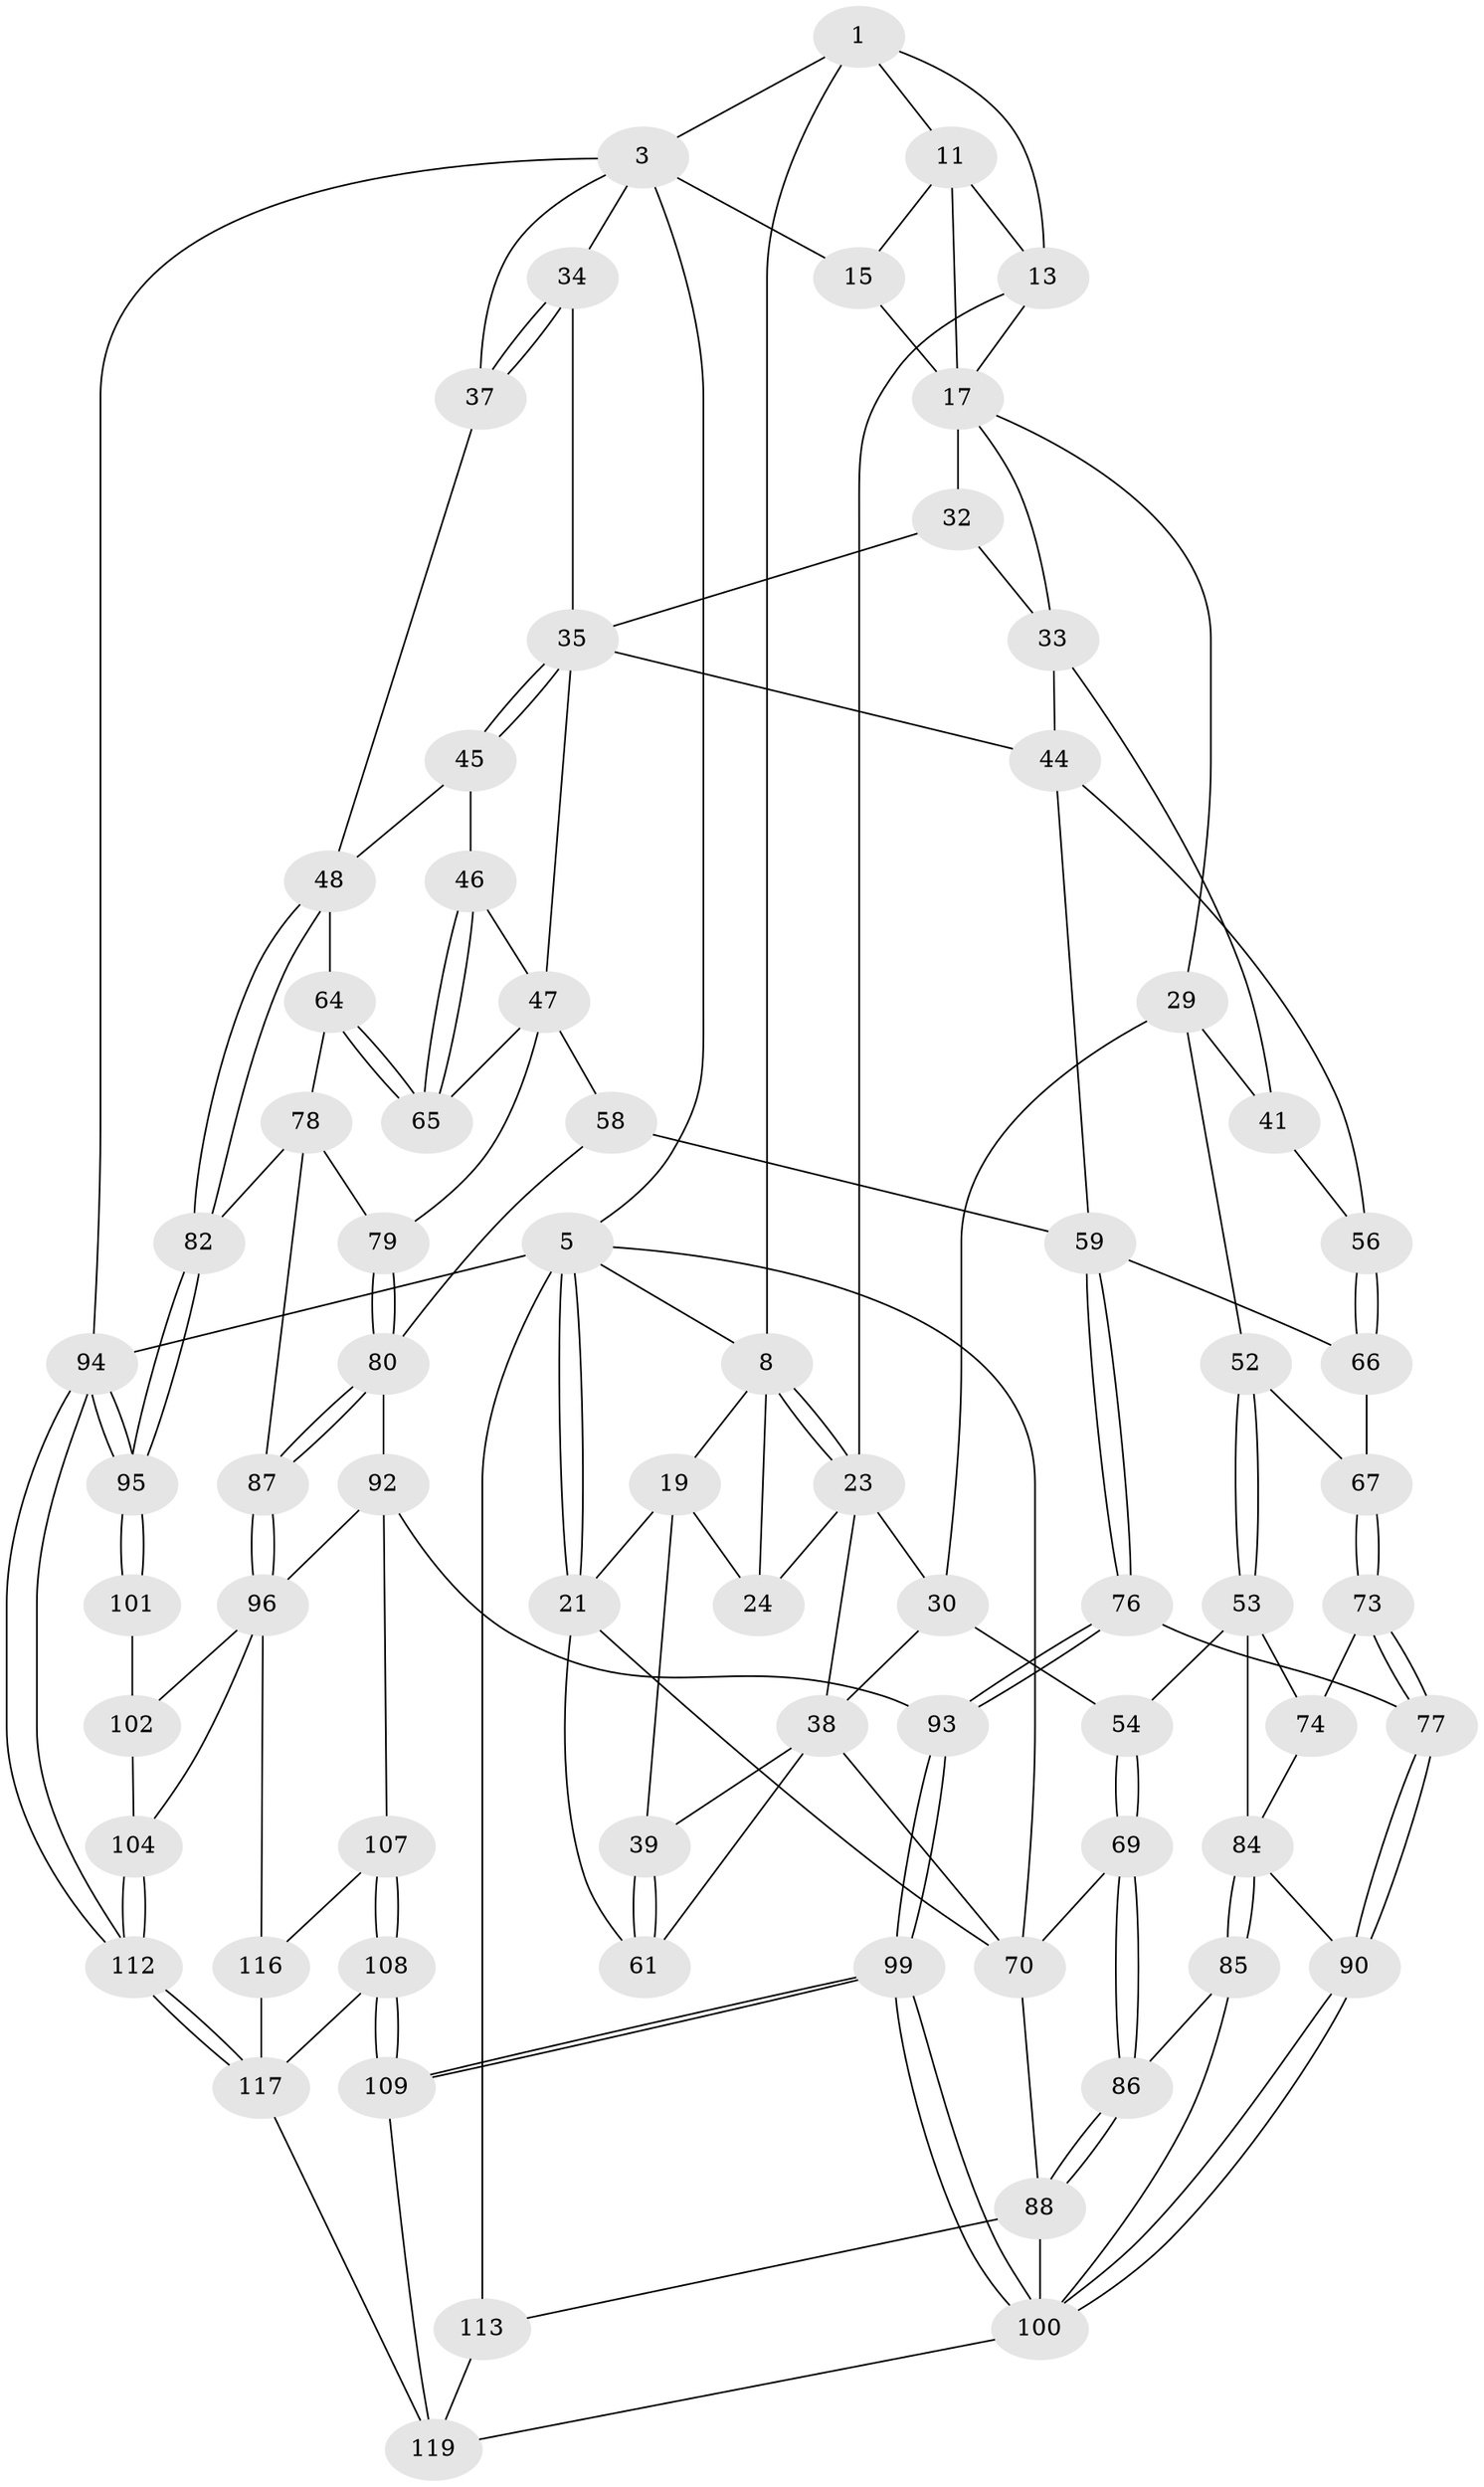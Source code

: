 // original degree distribution, {3: 0.016666666666666666, 4: 0.175, 6: 0.15833333333333333, 5: 0.65}
// Generated by graph-tools (version 1.1) at 2025/21/03/04/25 18:21:38]
// undirected, 72 vertices, 164 edges
graph export_dot {
graph [start="1"]
  node [color=gray90,style=filled];
  1 [pos="+0.3724218248224636+0",super="+2+7"];
  3 [pos="+0.8366743207593141+0",super="+14+4"];
  5 [pos="+0+0",super="+6+114"];
  8 [pos="+0.28789157842899743+0.07270356642984956",super="+9"];
  11 [pos="+0.6548560303089042+0",super="+16+12"];
  13 [pos="+0.4233827154580151+0.09635386402008449",super="+22"];
  15 [pos="+0.716260188782215+0.1236447985370669"];
  17 [pos="+0.5535898351953016+0.17299049850171475",super="+27+18"];
  19 [pos="+0.05382926254382798+0.22722406869437747",super="+20"];
  21 [pos="+0+0.187049685872309",super="+62"];
  23 [pos="+0.36102793781526815+0.2666221538538584",super="+25"];
  24 [pos="+0.24189574233044397+0.26131976821748504"];
  29 [pos="+0.3761121844552556+0.3374566028330868",super="+42"];
  30 [pos="+0.35461321988342753+0.3232148608573912",super="+50"];
  32 [pos="+0.6572511265280117+0.2739548222804458"];
  33 [pos="+0.6113866164751106+0.37661936643107574",super="+40"];
  34 [pos="+0.9198867323869797+0.21490434962186802"];
  35 [pos="+0.8145850164472926+0.3324809013726373",super="+36"];
  37 [pos="+1+0.24180456837929723"];
  38 [pos="+0.16657090436787242+0.4509301220911315",super="+51"];
  39 [pos="+0.097829016510464+0.4409021170466481"];
  41 [pos="+0.49165151193487877+0.4636296860420437"];
  44 [pos="+0.6673530343870379+0.43843048695403797",super="+55"];
  45 [pos="+0.8528160278916331+0.4510263733224582"];
  46 [pos="+0.8282296456203412+0.4893946237664225"];
  47 [pos="+0.7708309502641514+0.5220339629834159",super="+57"];
  48 [pos="+1+0.5067006178941506",super="+49"];
  52 [pos="+0.42945056647879404+0.47450616538061874"];
  53 [pos="+0.3391698853706903+0.6034691307382257",super="+75"];
  54 [pos="+0.3026800963206905+0.598103749912816"];
  56 [pos="+0.539634924807924+0.5015283414063946"];
  58 [pos="+0.699544570800633+0.6487799495915896"];
  59 [pos="+0.679318525733057+0.6474944053284921",super="+60"];
  61 [pos="+0.057927470791463036+0.5473508223884788"];
  64 [pos="+1+0.5546425076199089"];
  65 [pos="+0.8942081927567666+0.5823865475664202"];
  66 [pos="+0.5722496248821128+0.5665561202445841"];
  67 [pos="+0.5026233953666607+0.6039341184832996"];
  69 [pos="+0.2146834117674493+0.6861312202248283"];
  70 [pos="+0.15129033671083653+0.6791015372254428",super="+71"];
  73 [pos="+0.4929531611310858+0.6738799950577085"];
  74 [pos="+0.41545525360234864+0.6767186020262881"];
  76 [pos="+0.5747938484328563+0.7274060389375814"];
  77 [pos="+0.572365168056359+0.7284415475126129"];
  78 [pos="+0.9105574907420513+0.6787030802035414",super="+83"];
  79 [pos="+0.8718458838858817+0.6728538865257777"];
  80 [pos="+0.81225618152524+0.734757728754535",super="+81"];
  82 [pos="+1+0.7678731256384163"];
  84 [pos="+0.30884970050365496+0.8130870850029769",super="+91"];
  85 [pos="+0.30858889075456064+0.8134150683022108"];
  86 [pos="+0.2915070838614328+0.8248006204058766"];
  87 [pos="+0.8653809783464137+0.7782830451942148"];
  88 [pos="+0.28972522086307556+0.8274389820296736",super="+111"];
  90 [pos="+0.5363605926564349+0.8243298260226435"];
  92 [pos="+0.7265737953297418+0.8502504174803218",super="+98"];
  93 [pos="+0.7220261868375232+0.8506971116674079"];
  94 [pos="+1+1"];
  95 [pos="+1+0.8024720850553324"];
  96 [pos="+0.8737281804074655+0.8278026732141699",super="+97"];
  99 [pos="+0.6068665118758061+0.9065630615717994"];
  100 [pos="+0.5356602415457739+0.8607716458777068",super="+106"];
  101 [pos="+1+0.8452924203774184"];
  102 [pos="+0.9319065365700423+0.8473450042127033",super="+103"];
  104 [pos="+0.9051518444158833+0.9363312297511853"];
  107 [pos="+0.7567245312882248+0.9794622626850147"];
  108 [pos="+0.726326345265162+1"];
  109 [pos="+0.6127054716001243+0.9261879396571756"];
  112 [pos="+1+1"];
  113 [pos="+0.15050084339089348+1"];
  116 [pos="+0.8583320849300878+0.9321687320679798"];
  117 [pos="+0.7434073611561296+1",super="+118"];
  119 [pos="+0.4210704416694555+1",super="+120"];
  1 -- 3;
  1 -- 11;
  1 -- 8;
  1 -- 13;
  3 -- 34;
  3 -- 15;
  3 -- 5;
  3 -- 37;
  3 -- 94;
  5 -- 21 [weight=2];
  5 -- 21;
  5 -- 113;
  5 -- 94;
  5 -- 70;
  5 -- 8;
  8 -- 23;
  8 -- 23;
  8 -- 24;
  8 -- 19;
  11 -- 17 [weight=2];
  11 -- 15;
  11 -- 13;
  13 -- 17;
  13 -- 23;
  15 -- 17;
  17 -- 32;
  17 -- 33;
  17 -- 29;
  19 -- 24;
  19 -- 21;
  19 -- 39;
  21 -- 61;
  21 -- 70;
  23 -- 24;
  23 -- 30;
  23 -- 38;
  29 -- 30;
  29 -- 41;
  29 -- 52;
  30 -- 54;
  30 -- 38;
  32 -- 33;
  32 -- 35;
  33 -- 44;
  33 -- 41;
  34 -- 35;
  34 -- 37;
  34 -- 37;
  35 -- 45;
  35 -- 45;
  35 -- 44;
  35 -- 47;
  37 -- 48;
  38 -- 39;
  38 -- 70;
  38 -- 61;
  39 -- 61;
  39 -- 61;
  41 -- 56;
  44 -- 56;
  44 -- 59;
  45 -- 46;
  45 -- 48;
  46 -- 47;
  46 -- 65;
  46 -- 65;
  47 -- 65;
  47 -- 58;
  47 -- 79;
  48 -- 82;
  48 -- 82;
  48 -- 64;
  52 -- 53;
  52 -- 53;
  52 -- 67;
  53 -- 54;
  53 -- 74;
  53 -- 84;
  54 -- 69;
  54 -- 69;
  56 -- 66;
  56 -- 66;
  58 -- 59;
  58 -- 80;
  59 -- 76;
  59 -- 76;
  59 -- 66;
  64 -- 65;
  64 -- 65;
  64 -- 78;
  66 -- 67;
  67 -- 73;
  67 -- 73;
  69 -- 70;
  69 -- 86;
  69 -- 86;
  70 -- 88;
  73 -- 74;
  73 -- 77;
  73 -- 77;
  74 -- 84;
  76 -- 77;
  76 -- 93;
  76 -- 93;
  77 -- 90;
  77 -- 90;
  78 -- 79;
  78 -- 82;
  78 -- 87;
  79 -- 80;
  79 -- 80;
  80 -- 87;
  80 -- 87;
  80 -- 92;
  82 -- 95;
  82 -- 95;
  84 -- 85;
  84 -- 85;
  84 -- 90;
  85 -- 86;
  85 -- 100;
  86 -- 88;
  86 -- 88;
  87 -- 96;
  87 -- 96;
  88 -- 113;
  88 -- 100;
  90 -- 100;
  90 -- 100;
  92 -- 93;
  92 -- 96;
  92 -- 107;
  93 -- 99;
  93 -- 99;
  94 -- 95;
  94 -- 95;
  94 -- 112;
  94 -- 112;
  95 -- 101;
  95 -- 101;
  96 -- 102;
  96 -- 116;
  96 -- 104;
  99 -- 100;
  99 -- 100;
  99 -- 109;
  99 -- 109;
  100 -- 119;
  101 -- 102 [weight=2];
  102 -- 104;
  104 -- 112;
  104 -- 112;
  107 -- 108;
  107 -- 108;
  107 -- 116;
  108 -- 109;
  108 -- 109;
  108 -- 117;
  109 -- 119;
  112 -- 117;
  112 -- 117;
  113 -- 119;
  116 -- 117;
  117 -- 119;
}
